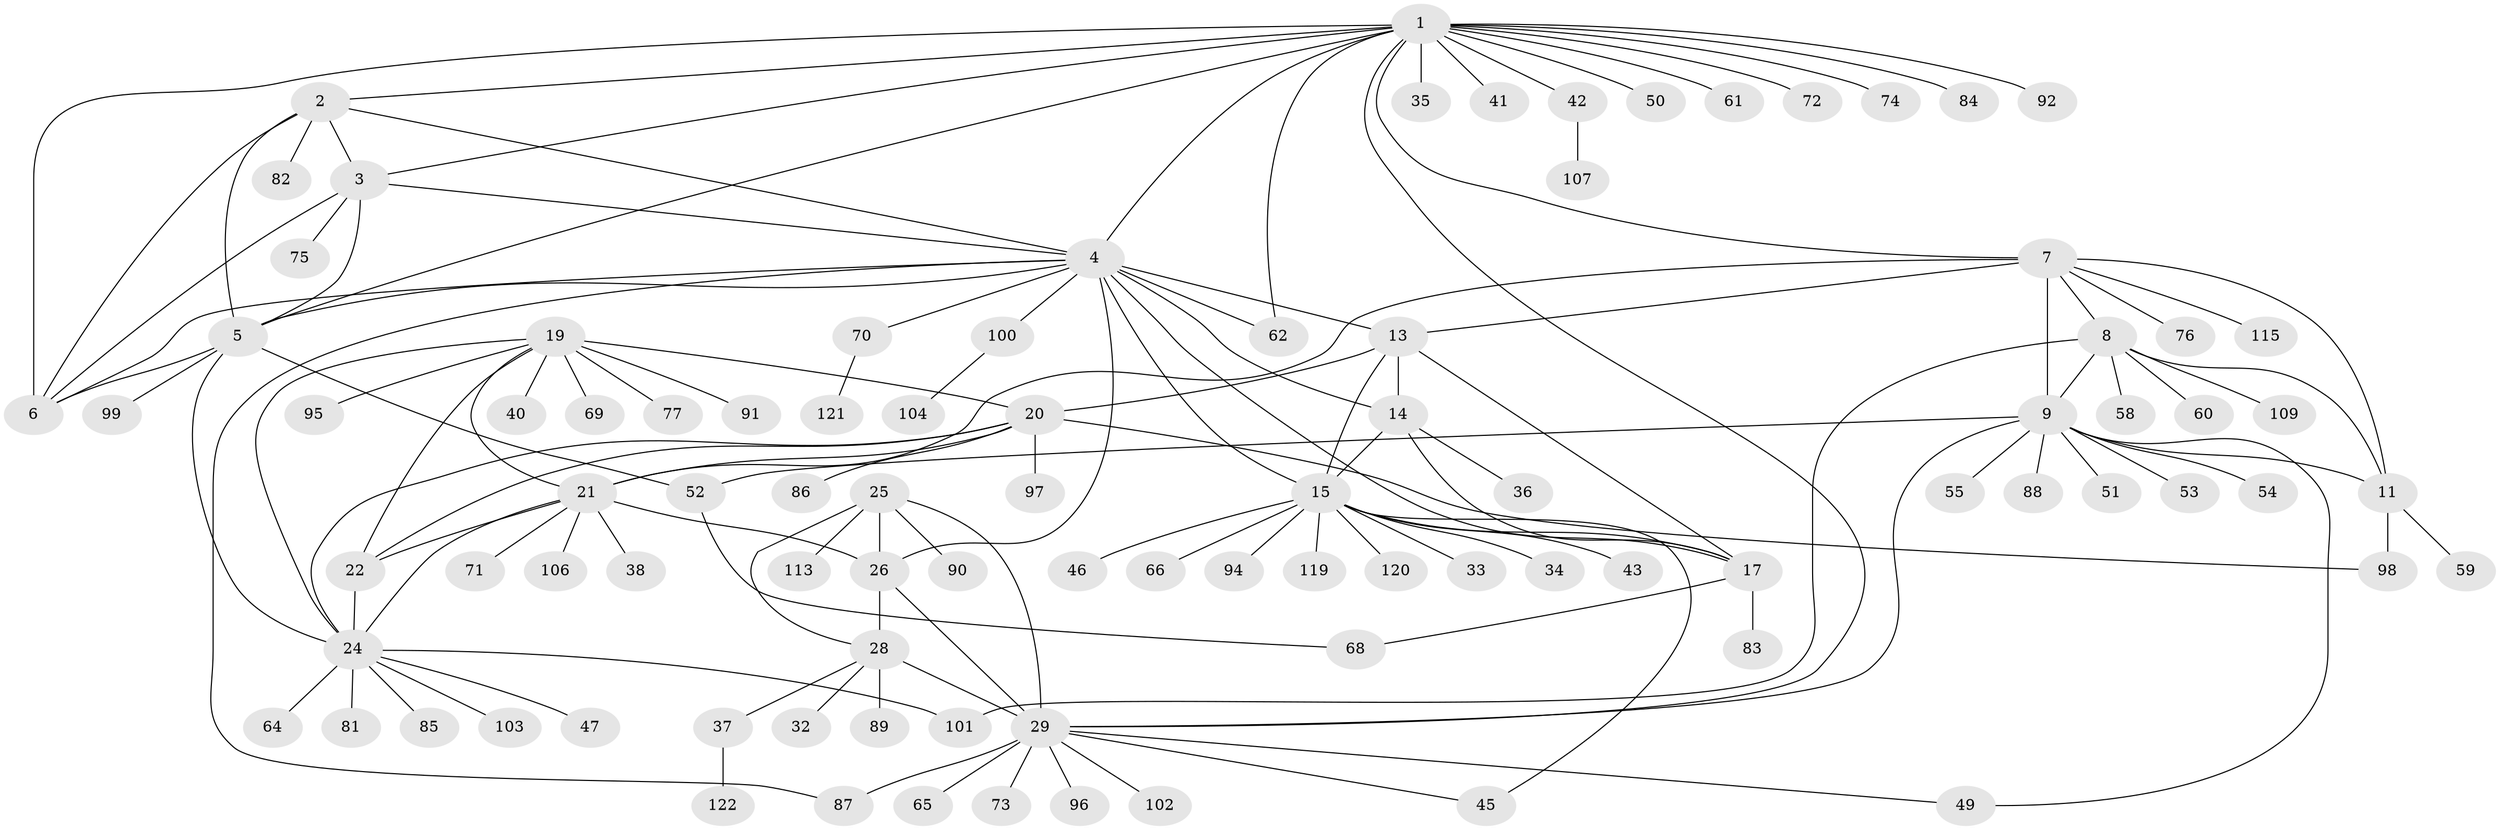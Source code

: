 // Generated by graph-tools (version 1.1) at 2025/24/03/03/25 07:24:16]
// undirected, 94 vertices, 135 edges
graph export_dot {
graph [start="1"]
  node [color=gray90,style=filled];
  1 [super="+80"];
  2 [super="+79"];
  3 [super="+48"];
  4 [super="+16"];
  5 [super="+63"];
  6 [super="+93"];
  7 [super="+10"];
  8 [super="+116"];
  9 [super="+12"];
  11 [super="+117"];
  13 [super="+18"];
  14 [super="+78"];
  15 [super="+31"];
  17 [super="+110"];
  19 [super="+57"];
  20 [super="+23"];
  21 [super="+56"];
  22 [super="+118"];
  24 [super="+105"];
  25 [super="+112"];
  26 [super="+27"];
  28 [super="+30"];
  29 [super="+44"];
  32;
  33;
  34;
  35 [super="+39"];
  36;
  37;
  38;
  40;
  41;
  42;
  43;
  45 [super="+67"];
  46;
  47;
  49;
  50;
  51;
  52 [super="+111"];
  53;
  54;
  55;
  58;
  59;
  60;
  61;
  62;
  64 [super="+108"];
  65;
  66;
  68;
  69;
  70;
  71;
  72;
  73;
  74;
  75;
  76;
  77;
  81;
  82;
  83;
  84;
  85;
  86;
  87;
  88;
  89;
  90;
  91;
  92;
  94;
  95;
  96;
  97;
  98;
  99;
  100;
  101 [super="+114"];
  102;
  103;
  104;
  106;
  107;
  109;
  113;
  115;
  119;
  120;
  121;
  122;
  1 -- 2;
  1 -- 3;
  1 -- 4;
  1 -- 5;
  1 -- 6;
  1 -- 29;
  1 -- 35;
  1 -- 41;
  1 -- 42;
  1 -- 50;
  1 -- 61;
  1 -- 62;
  1 -- 72;
  1 -- 74;
  1 -- 84;
  1 -- 92;
  1 -- 7;
  2 -- 3;
  2 -- 4;
  2 -- 5;
  2 -- 6;
  2 -- 82;
  3 -- 4;
  3 -- 5;
  3 -- 6;
  3 -- 75;
  4 -- 5;
  4 -- 6;
  4 -- 70;
  4 -- 87;
  4 -- 100;
  4 -- 17;
  4 -- 62;
  4 -- 26;
  4 -- 13 [weight=2];
  4 -- 14;
  4 -- 15;
  5 -- 6;
  5 -- 24;
  5 -- 52;
  5 -- 99;
  7 -- 8 [weight=2];
  7 -- 9 [weight=4];
  7 -- 11 [weight=2];
  7 -- 21;
  7 -- 76;
  7 -- 115;
  7 -- 13;
  8 -- 9 [weight=2];
  8 -- 11;
  8 -- 58;
  8 -- 60;
  8 -- 101;
  8 -- 109;
  9 -- 11 [weight=2];
  9 -- 53;
  9 -- 54;
  9 -- 55;
  9 -- 88;
  9 -- 49;
  9 -- 51;
  9 -- 52;
  9 -- 29;
  11 -- 59;
  11 -- 98;
  13 -- 14 [weight=2];
  13 -- 15 [weight=2];
  13 -- 17 [weight=2];
  13 -- 20;
  14 -- 15;
  14 -- 17;
  14 -- 36;
  15 -- 17;
  15 -- 33;
  15 -- 34;
  15 -- 43;
  15 -- 45;
  15 -- 46;
  15 -- 66;
  15 -- 94;
  15 -- 120;
  15 -- 119;
  17 -- 68;
  17 -- 83;
  19 -- 20 [weight=2];
  19 -- 21;
  19 -- 22;
  19 -- 24;
  19 -- 40;
  19 -- 69;
  19 -- 77;
  19 -- 91;
  19 -- 95;
  20 -- 21 [weight=2];
  20 -- 22 [weight=2];
  20 -- 24 [weight=2];
  20 -- 86;
  20 -- 97;
  20 -- 98;
  21 -- 22;
  21 -- 24;
  21 -- 26;
  21 -- 38;
  21 -- 71;
  21 -- 106;
  22 -- 24;
  24 -- 47;
  24 -- 64;
  24 -- 81;
  24 -- 85;
  24 -- 101;
  24 -- 103;
  25 -- 26 [weight=2];
  25 -- 28 [weight=2];
  25 -- 29;
  25 -- 90;
  25 -- 113;
  26 -- 28 [weight=4];
  26 -- 29 [weight=2];
  28 -- 29 [weight=2];
  28 -- 32;
  28 -- 89;
  28 -- 37;
  29 -- 49;
  29 -- 65;
  29 -- 73;
  29 -- 87;
  29 -- 96;
  29 -- 102;
  29 -- 45;
  37 -- 122;
  42 -- 107;
  52 -- 68;
  70 -- 121;
  100 -- 104;
}
